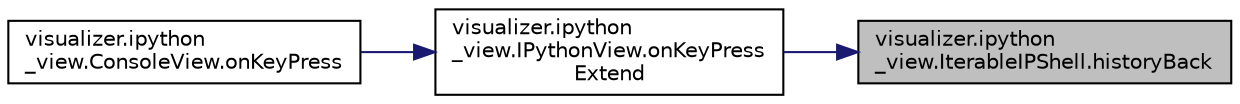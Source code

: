 digraph "visualizer.ipython_view.IterableIPShell.historyBack"
{
 // LATEX_PDF_SIZE
  edge [fontname="Helvetica",fontsize="10",labelfontname="Helvetica",labelfontsize="10"];
  node [fontname="Helvetica",fontsize="10",shape=record];
  rankdir="RL";
  Node1 [label="visualizer.ipython\l_view.IterableIPShell.historyBack",height=0.2,width=0.4,color="black", fillcolor="grey75", style="filled", fontcolor="black",tooltip="Provides one history command back."];
  Node1 -> Node2 [dir="back",color="midnightblue",fontsize="10",style="solid",fontname="Helvetica"];
  Node2 [label="visualizer.ipython\l_view.IPythonView.onKeyPress\lExtend",height=0.2,width=0.4,color="black", fillcolor="white", style="filled",URL="$classvisualizer_1_1ipython__view_1_1_i_python_view.html#a0f261fe53c5813480f2fb71b9236f380",tooltip="Key press callback with plenty of shell goodness, like history, autocompletions, etc."];
  Node2 -> Node3 [dir="back",color="midnightblue",fontsize="10",style="solid",fontname="Helvetica"];
  Node3 [label="visualizer.ipython\l_view.ConsoleView.onKeyPress",height=0.2,width=0.4,color="black", fillcolor="white", style="filled",URL="$classvisualizer_1_1ipython__view_1_1_console_view.html#afa9fdb78cf6e461f4ae4fec60df73bba",tooltip="Key press callback used for correcting behavior for console-like interfaces."];
}

